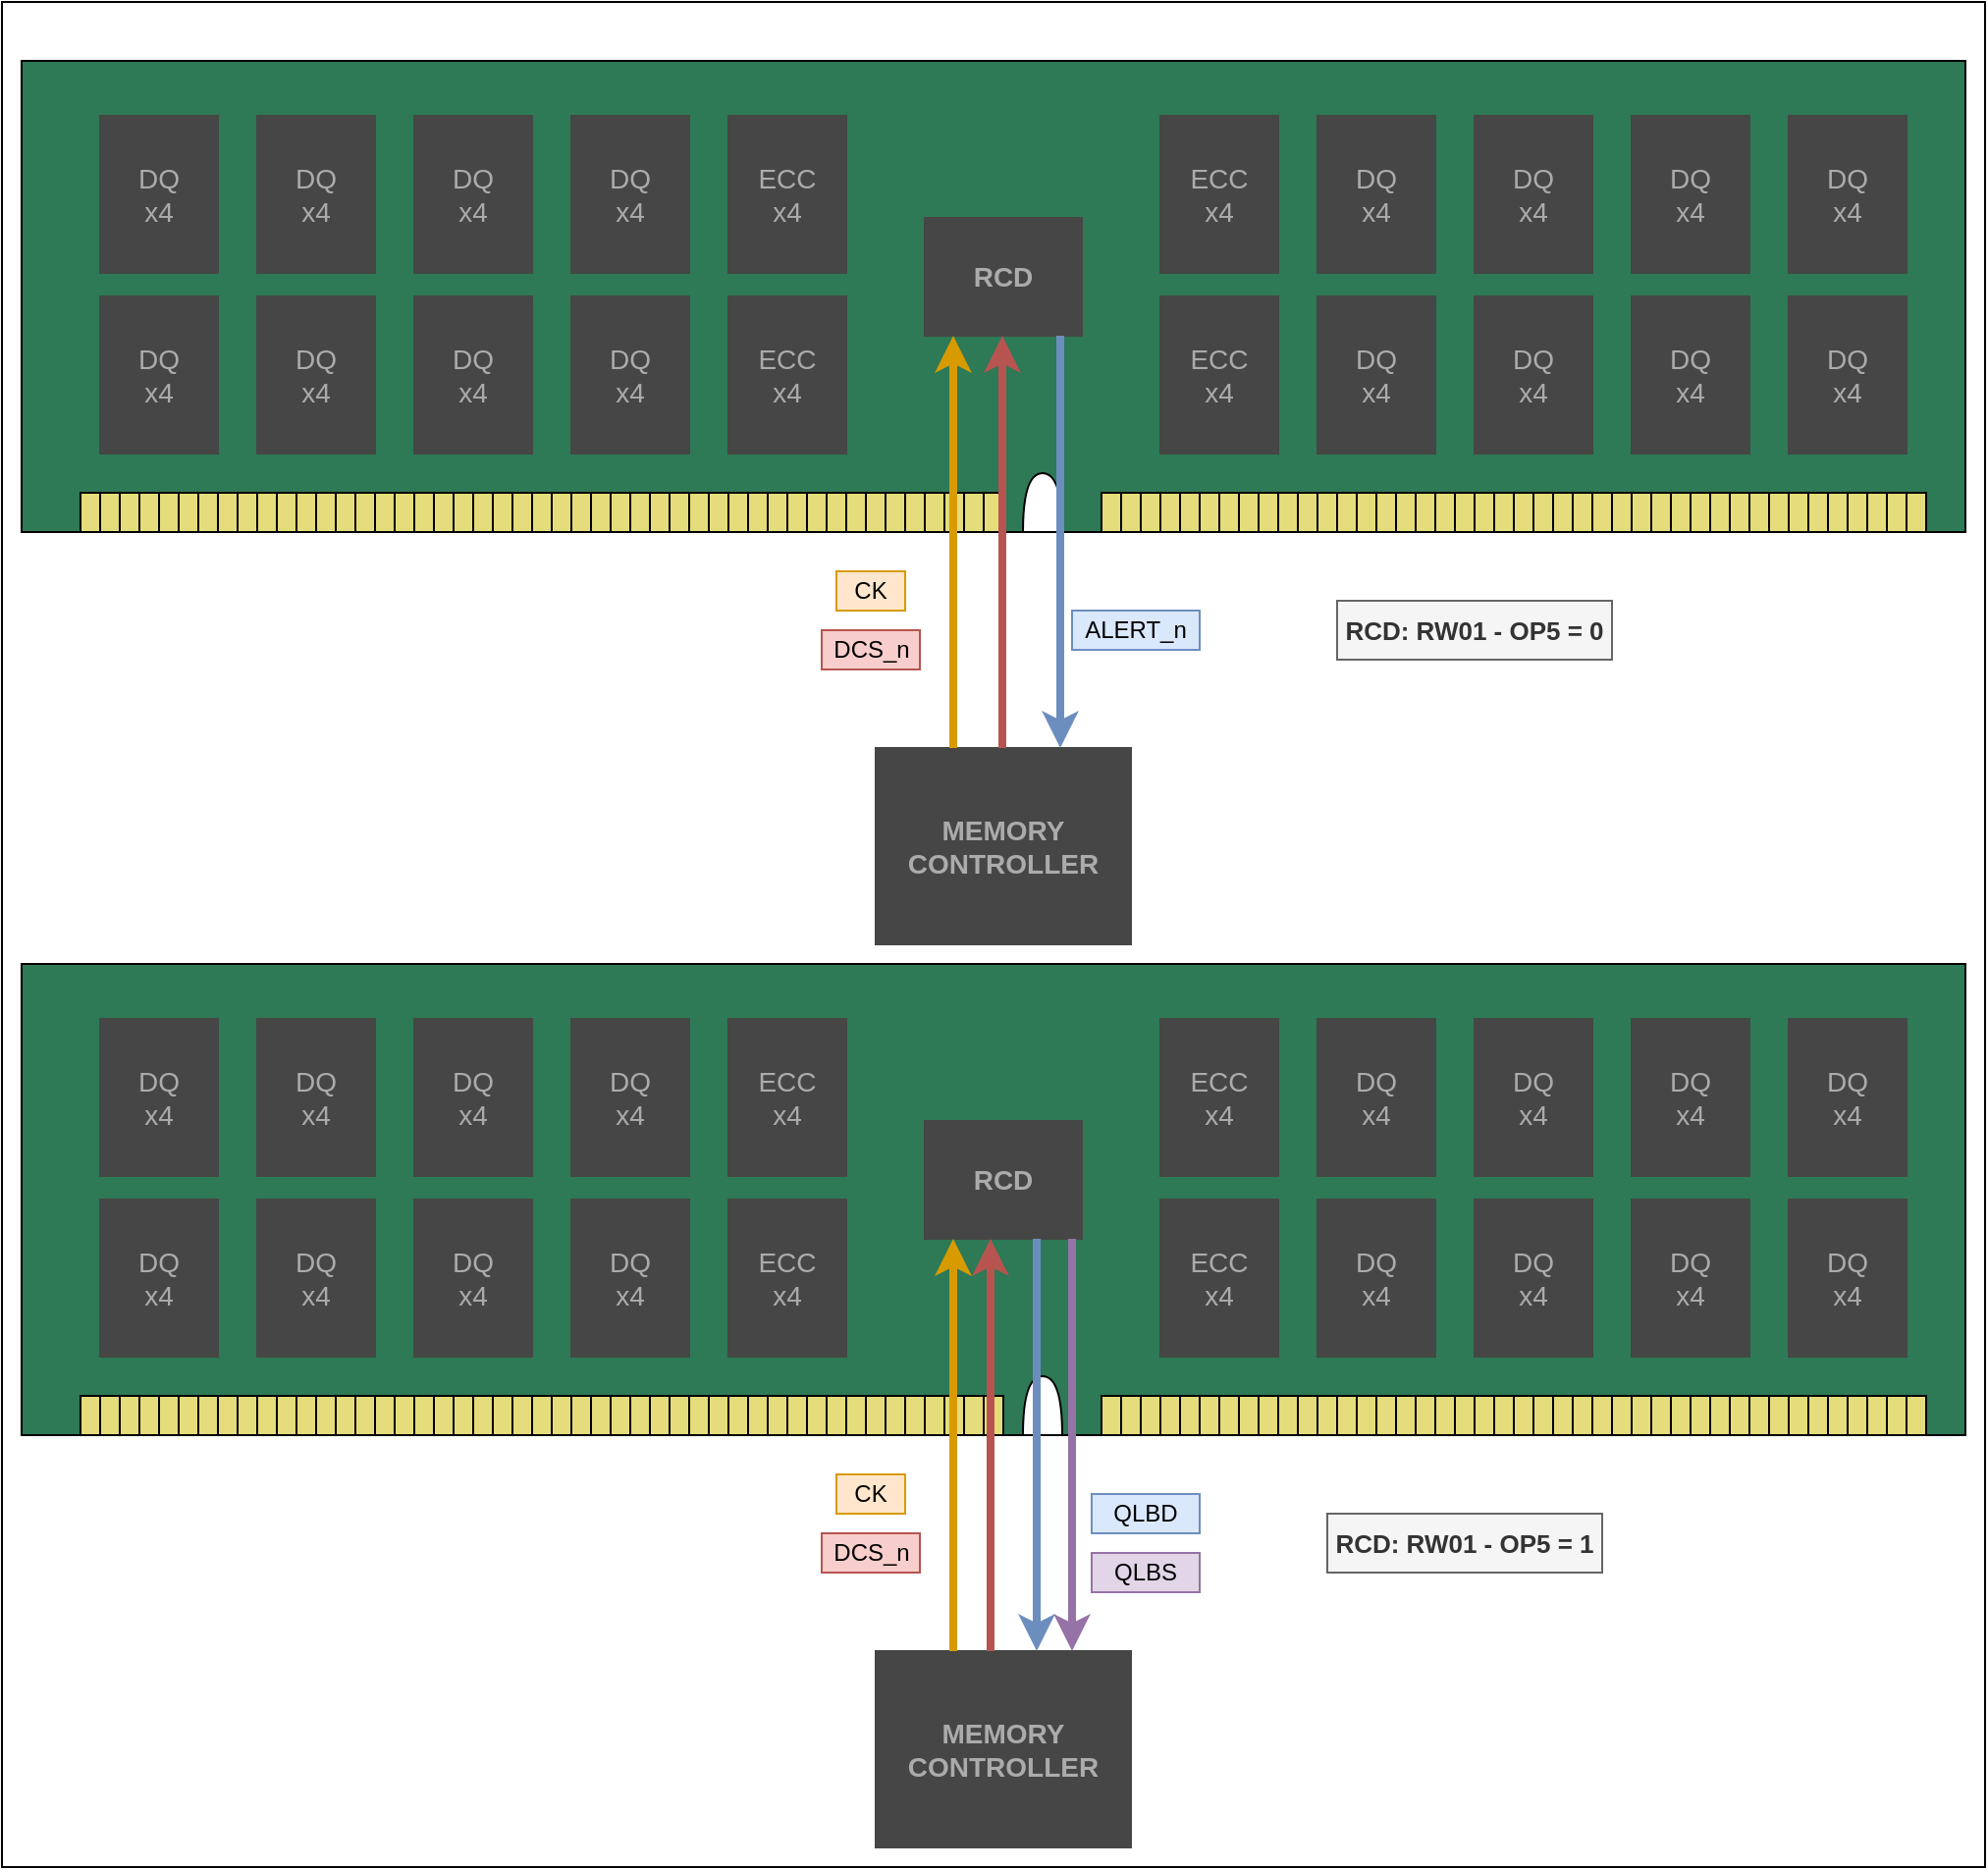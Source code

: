 <mxfile version="24.7.10">
  <diagram name="Page-1" id="bMJjPHVlP2ev3w0HFPS1">
    <mxGraphModel dx="1586" dy="1079" grid="1" gridSize="10" guides="1" tooltips="1" connect="1" arrows="1" fold="1" page="1" pageScale="1" pageWidth="850" pageHeight="1100" math="0" shadow="0">
      <root>
        <mxCell id="0" />
        <mxCell id="1" parent="0" />
        <mxCell id="syzuLp7VhouP9JSP-tTG-1" value="" style="rounded=0;whiteSpace=wrap;html=1;" parent="1" vertex="1">
          <mxGeometry x="10" y="120" width="1010" height="950" as="geometry" />
        </mxCell>
        <mxCell id="syzuLp7VhouP9JSP-tTG-2" value="" style="rounded=0;whiteSpace=wrap;html=1;fillColor=#2e7956;" parent="1" vertex="1">
          <mxGeometry x="20" y="150" width="990" height="240" as="geometry" />
        </mxCell>
        <mxCell id="syzuLp7VhouP9JSP-tTG-3" value="" style="rounded=0;whiteSpace=wrap;html=1;fillColor=#e5dc7b;" parent="1" vertex="1">
          <mxGeometry x="50" y="370" width="10" height="20" as="geometry" />
        </mxCell>
        <mxCell id="syzuLp7VhouP9JSP-tTG-4" value="" style="rounded=0;whiteSpace=wrap;html=1;fillColor=#e5dc7b;" parent="1" vertex="1">
          <mxGeometry x="60" y="370" width="10" height="20" as="geometry" />
        </mxCell>
        <mxCell id="syzuLp7VhouP9JSP-tTG-5" value="" style="rounded=0;whiteSpace=wrap;html=1;fillColor=#e5dc7b;" parent="1" vertex="1">
          <mxGeometry x="70" y="370" width="10" height="20" as="geometry" />
        </mxCell>
        <mxCell id="syzuLp7VhouP9JSP-tTG-6" value="" style="rounded=0;whiteSpace=wrap;html=1;fillColor=#e5dc7b;" parent="1" vertex="1">
          <mxGeometry x="80" y="370" width="10" height="20" as="geometry" />
        </mxCell>
        <mxCell id="syzuLp7VhouP9JSP-tTG-7" value="" style="rounded=0;whiteSpace=wrap;html=1;fillColor=#e5dc7b;" parent="1" vertex="1">
          <mxGeometry x="90" y="370" width="10" height="20" as="geometry" />
        </mxCell>
        <mxCell id="syzuLp7VhouP9JSP-tTG-8" value="" style="rounded=0;whiteSpace=wrap;html=1;fillColor=#e5dc7b;" parent="1" vertex="1">
          <mxGeometry x="100" y="370" width="10" height="20" as="geometry" />
        </mxCell>
        <mxCell id="syzuLp7VhouP9JSP-tTG-9" value="" style="rounded=0;whiteSpace=wrap;html=1;fillColor=#e5dc7b;" parent="1" vertex="1">
          <mxGeometry x="110" y="370" width="10" height="20" as="geometry" />
        </mxCell>
        <mxCell id="syzuLp7VhouP9JSP-tTG-10" value="" style="rounded=0;whiteSpace=wrap;html=1;fillColor=#e5dc7b;" parent="1" vertex="1">
          <mxGeometry x="120" y="370" width="10" height="20" as="geometry" />
        </mxCell>
        <mxCell id="syzuLp7VhouP9JSP-tTG-11" value="" style="rounded=0;whiteSpace=wrap;html=1;fillColor=#e5dc7b;" parent="1" vertex="1">
          <mxGeometry x="130" y="370" width="10" height="20" as="geometry" />
        </mxCell>
        <mxCell id="syzuLp7VhouP9JSP-tTG-12" value="" style="rounded=0;whiteSpace=wrap;html=1;fillColor=#e5dc7b;" parent="1" vertex="1">
          <mxGeometry x="140" y="370" width="10" height="20" as="geometry" />
        </mxCell>
        <mxCell id="syzuLp7VhouP9JSP-tTG-13" value="" style="rounded=0;whiteSpace=wrap;html=1;fillColor=#e5dc7b;" parent="1" vertex="1">
          <mxGeometry x="150" y="370" width="10" height="20" as="geometry" />
        </mxCell>
        <mxCell id="syzuLp7VhouP9JSP-tTG-14" value="" style="rounded=0;whiteSpace=wrap;html=1;fillColor=#e5dc7b;" parent="1" vertex="1">
          <mxGeometry x="160" y="370" width="10" height="20" as="geometry" />
        </mxCell>
        <mxCell id="syzuLp7VhouP9JSP-tTG-15" value="" style="rounded=0;whiteSpace=wrap;html=1;fillColor=#e5dc7b;" parent="1" vertex="1">
          <mxGeometry x="170" y="370" width="10" height="20" as="geometry" />
        </mxCell>
        <mxCell id="syzuLp7VhouP9JSP-tTG-16" value="" style="rounded=0;whiteSpace=wrap;html=1;fillColor=#e5dc7b;" parent="1" vertex="1">
          <mxGeometry x="180" y="370" width="10" height="20" as="geometry" />
        </mxCell>
        <mxCell id="syzuLp7VhouP9JSP-tTG-17" value="" style="rounded=0;whiteSpace=wrap;html=1;fillColor=#e5dc7b;" parent="1" vertex="1">
          <mxGeometry x="190" y="370" width="10" height="20" as="geometry" />
        </mxCell>
        <mxCell id="syzuLp7VhouP9JSP-tTG-18" value="" style="rounded=0;whiteSpace=wrap;html=1;fillColor=#e5dc7b;" parent="1" vertex="1">
          <mxGeometry x="200" y="370" width="10" height="20" as="geometry" />
        </mxCell>
        <mxCell id="syzuLp7VhouP9JSP-tTG-19" value="" style="rounded=0;whiteSpace=wrap;html=1;fillColor=#e5dc7b;" parent="1" vertex="1">
          <mxGeometry x="210" y="370" width="10" height="20" as="geometry" />
        </mxCell>
        <mxCell id="syzuLp7VhouP9JSP-tTG-20" value="" style="rounded=0;whiteSpace=wrap;html=1;fillColor=#e5dc7b;" parent="1" vertex="1">
          <mxGeometry x="220" y="370" width="10" height="20" as="geometry" />
        </mxCell>
        <mxCell id="syzuLp7VhouP9JSP-tTG-21" value="" style="rounded=0;whiteSpace=wrap;html=1;fillColor=#e5dc7b;" parent="1" vertex="1">
          <mxGeometry x="230" y="370" width="10" height="20" as="geometry" />
        </mxCell>
        <mxCell id="syzuLp7VhouP9JSP-tTG-22" value="" style="rounded=0;whiteSpace=wrap;html=1;fillColor=#e5dc7b;" parent="1" vertex="1">
          <mxGeometry x="240" y="370" width="10" height="20" as="geometry" />
        </mxCell>
        <mxCell id="syzuLp7VhouP9JSP-tTG-23" value="" style="rounded=0;whiteSpace=wrap;html=1;fillColor=#e5dc7b;" parent="1" vertex="1">
          <mxGeometry x="250" y="370" width="10" height="20" as="geometry" />
        </mxCell>
        <mxCell id="syzuLp7VhouP9JSP-tTG-24" value="" style="rounded=0;whiteSpace=wrap;html=1;fillColor=#e5dc7b;" parent="1" vertex="1">
          <mxGeometry x="260" y="370" width="10" height="20" as="geometry" />
        </mxCell>
        <mxCell id="syzuLp7VhouP9JSP-tTG-25" value="" style="rounded=0;whiteSpace=wrap;html=1;fillColor=#e5dc7b;" parent="1" vertex="1">
          <mxGeometry x="270" y="370" width="10" height="20" as="geometry" />
        </mxCell>
        <mxCell id="syzuLp7VhouP9JSP-tTG-26" value="" style="rounded=0;whiteSpace=wrap;html=1;fillColor=#e5dc7b;" parent="1" vertex="1">
          <mxGeometry x="280" y="370" width="10" height="20" as="geometry" />
        </mxCell>
        <mxCell id="syzuLp7VhouP9JSP-tTG-27" value="" style="rounded=0;whiteSpace=wrap;html=1;fillColor=#e5dc7b;" parent="1" vertex="1">
          <mxGeometry x="290" y="370" width="10" height="20" as="geometry" />
        </mxCell>
        <mxCell id="syzuLp7VhouP9JSP-tTG-28" value="" style="rounded=0;whiteSpace=wrap;html=1;fillColor=#e5dc7b;" parent="1" vertex="1">
          <mxGeometry x="300" y="370" width="10" height="20" as="geometry" />
        </mxCell>
        <mxCell id="syzuLp7VhouP9JSP-tTG-29" value="" style="rounded=0;whiteSpace=wrap;html=1;fillColor=#e5dc7b;" parent="1" vertex="1">
          <mxGeometry x="310" y="370" width="10" height="20" as="geometry" />
        </mxCell>
        <mxCell id="syzuLp7VhouP9JSP-tTG-30" value="" style="rounded=0;whiteSpace=wrap;html=1;fillColor=#e5dc7b;" parent="1" vertex="1">
          <mxGeometry x="320" y="370" width="10" height="20" as="geometry" />
        </mxCell>
        <mxCell id="syzuLp7VhouP9JSP-tTG-31" value="" style="rounded=0;whiteSpace=wrap;html=1;fillColor=#e5dc7b;" parent="1" vertex="1">
          <mxGeometry x="330" y="370" width="10" height="20" as="geometry" />
        </mxCell>
        <mxCell id="syzuLp7VhouP9JSP-tTG-32" value="" style="rounded=0;whiteSpace=wrap;html=1;fillColor=#e5dc7b;" parent="1" vertex="1">
          <mxGeometry x="340" y="370" width="10" height="20" as="geometry" />
        </mxCell>
        <mxCell id="syzuLp7VhouP9JSP-tTG-33" value="" style="rounded=0;whiteSpace=wrap;html=1;fillColor=#e5dc7b;" parent="1" vertex="1">
          <mxGeometry x="350" y="370" width="10" height="20" as="geometry" />
        </mxCell>
        <mxCell id="syzuLp7VhouP9JSP-tTG-34" value="" style="rounded=0;whiteSpace=wrap;html=1;fillColor=#e5dc7b;" parent="1" vertex="1">
          <mxGeometry x="360" y="370" width="10" height="20" as="geometry" />
        </mxCell>
        <mxCell id="syzuLp7VhouP9JSP-tTG-35" value="" style="rounded=0;whiteSpace=wrap;html=1;fillColor=#e5dc7b;" parent="1" vertex="1">
          <mxGeometry x="370" y="370" width="10" height="20" as="geometry" />
        </mxCell>
        <mxCell id="syzuLp7VhouP9JSP-tTG-36" value="" style="rounded=0;whiteSpace=wrap;html=1;fillColor=#e5dc7b;" parent="1" vertex="1">
          <mxGeometry x="380" y="370" width="10" height="20" as="geometry" />
        </mxCell>
        <mxCell id="syzuLp7VhouP9JSP-tTG-37" value="" style="rounded=0;whiteSpace=wrap;html=1;fillColor=#e5dc7b;" parent="1" vertex="1">
          <mxGeometry x="390" y="370" width="10" height="20" as="geometry" />
        </mxCell>
        <mxCell id="syzuLp7VhouP9JSP-tTG-38" value="" style="rounded=0;whiteSpace=wrap;html=1;fillColor=#e5dc7b;" parent="1" vertex="1">
          <mxGeometry x="400" y="370" width="10" height="20" as="geometry" />
        </mxCell>
        <mxCell id="syzuLp7VhouP9JSP-tTG-39" value="" style="rounded=0;whiteSpace=wrap;html=1;fillColor=#e5dc7b;" parent="1" vertex="1">
          <mxGeometry x="410" y="370" width="10" height="20" as="geometry" />
        </mxCell>
        <mxCell id="syzuLp7VhouP9JSP-tTG-40" value="" style="rounded=0;whiteSpace=wrap;html=1;fillColor=#e5dc7b;" parent="1" vertex="1">
          <mxGeometry x="420" y="370" width="10" height="20" as="geometry" />
        </mxCell>
        <mxCell id="syzuLp7VhouP9JSP-tTG-41" value="" style="rounded=0;whiteSpace=wrap;html=1;fillColor=#e5dc7b;" parent="1" vertex="1">
          <mxGeometry x="600" y="370" width="10" height="20" as="geometry" />
        </mxCell>
        <mxCell id="syzuLp7VhouP9JSP-tTG-42" value="" style="rounded=0;whiteSpace=wrap;html=1;fillColor=#e5dc7b;" parent="1" vertex="1">
          <mxGeometry x="610" y="370" width="10" height="20" as="geometry" />
        </mxCell>
        <mxCell id="syzuLp7VhouP9JSP-tTG-43" value="" style="rounded=0;whiteSpace=wrap;html=1;fillColor=#e5dc7b;" parent="1" vertex="1">
          <mxGeometry x="620" y="370" width="10" height="20" as="geometry" />
        </mxCell>
        <mxCell id="syzuLp7VhouP9JSP-tTG-44" value="" style="rounded=0;whiteSpace=wrap;html=1;fillColor=#e5dc7b;" parent="1" vertex="1">
          <mxGeometry x="630" y="370" width="10" height="20" as="geometry" />
        </mxCell>
        <mxCell id="syzuLp7VhouP9JSP-tTG-45" value="" style="rounded=0;whiteSpace=wrap;html=1;fillColor=#e5dc7b;" parent="1" vertex="1">
          <mxGeometry x="640" y="370" width="10" height="20" as="geometry" />
        </mxCell>
        <mxCell id="syzuLp7VhouP9JSP-tTG-46" value="" style="rounded=0;whiteSpace=wrap;html=1;fillColor=#e5dc7b;" parent="1" vertex="1">
          <mxGeometry x="650" y="370" width="10" height="20" as="geometry" />
        </mxCell>
        <mxCell id="syzuLp7VhouP9JSP-tTG-47" value="" style="rounded=0;whiteSpace=wrap;html=1;fillColor=#e5dc7b;" parent="1" vertex="1">
          <mxGeometry x="660" y="370" width="10" height="20" as="geometry" />
        </mxCell>
        <mxCell id="syzuLp7VhouP9JSP-tTG-48" value="" style="rounded=0;whiteSpace=wrap;html=1;fillColor=#e5dc7b;" parent="1" vertex="1">
          <mxGeometry x="670" y="370" width="10" height="20" as="geometry" />
        </mxCell>
        <mxCell id="syzuLp7VhouP9JSP-tTG-49" value="" style="rounded=0;whiteSpace=wrap;html=1;fillColor=#e5dc7b;" parent="1" vertex="1">
          <mxGeometry x="680" y="370" width="10" height="20" as="geometry" />
        </mxCell>
        <mxCell id="syzuLp7VhouP9JSP-tTG-50" value="" style="rounded=0;whiteSpace=wrap;html=1;fillColor=#e5dc7b;" parent="1" vertex="1">
          <mxGeometry x="690" y="370" width="10" height="20" as="geometry" />
        </mxCell>
        <mxCell id="syzuLp7VhouP9JSP-tTG-51" value="" style="rounded=0;whiteSpace=wrap;html=1;fillColor=#e5dc7b;" parent="1" vertex="1">
          <mxGeometry x="700" y="370" width="10" height="20" as="geometry" />
        </mxCell>
        <mxCell id="syzuLp7VhouP9JSP-tTG-52" value="" style="rounded=0;whiteSpace=wrap;html=1;fillColor=#e5dc7b;" parent="1" vertex="1">
          <mxGeometry x="710" y="370" width="10" height="20" as="geometry" />
        </mxCell>
        <mxCell id="syzuLp7VhouP9JSP-tTG-53" value="" style="rounded=0;whiteSpace=wrap;html=1;fillColor=#e5dc7b;" parent="1" vertex="1">
          <mxGeometry x="720" y="370" width="10" height="20" as="geometry" />
        </mxCell>
        <mxCell id="syzuLp7VhouP9JSP-tTG-54" value="" style="rounded=0;whiteSpace=wrap;html=1;fillColor=#e5dc7b;" parent="1" vertex="1">
          <mxGeometry x="730" y="370" width="10" height="20" as="geometry" />
        </mxCell>
        <mxCell id="syzuLp7VhouP9JSP-tTG-55" value="" style="rounded=0;whiteSpace=wrap;html=1;fillColor=#e5dc7b;" parent="1" vertex="1">
          <mxGeometry x="740" y="370" width="10" height="20" as="geometry" />
        </mxCell>
        <mxCell id="syzuLp7VhouP9JSP-tTG-56" value="" style="rounded=0;whiteSpace=wrap;html=1;fillColor=#e5dc7b;" parent="1" vertex="1">
          <mxGeometry x="750" y="370" width="10" height="20" as="geometry" />
        </mxCell>
        <mxCell id="syzuLp7VhouP9JSP-tTG-57" value="" style="rounded=0;whiteSpace=wrap;html=1;fillColor=#e5dc7b;" parent="1" vertex="1">
          <mxGeometry x="760" y="370" width="10" height="20" as="geometry" />
        </mxCell>
        <mxCell id="syzuLp7VhouP9JSP-tTG-58" value="" style="rounded=0;whiteSpace=wrap;html=1;fillColor=#e5dc7b;" parent="1" vertex="1">
          <mxGeometry x="770" y="370" width="10" height="20" as="geometry" />
        </mxCell>
        <mxCell id="syzuLp7VhouP9JSP-tTG-59" value="" style="rounded=0;whiteSpace=wrap;html=1;fillColor=#e5dc7b;" parent="1" vertex="1">
          <mxGeometry x="780" y="370" width="10" height="20" as="geometry" />
        </mxCell>
        <mxCell id="syzuLp7VhouP9JSP-tTG-60" value="" style="rounded=0;whiteSpace=wrap;html=1;fillColor=#e5dc7b;" parent="1" vertex="1">
          <mxGeometry x="790" y="370" width="10" height="20" as="geometry" />
        </mxCell>
        <mxCell id="syzuLp7VhouP9JSP-tTG-61" value="" style="rounded=0;whiteSpace=wrap;html=1;fillColor=#e5dc7b;" parent="1" vertex="1">
          <mxGeometry x="800" y="370" width="10" height="20" as="geometry" />
        </mxCell>
        <mxCell id="syzuLp7VhouP9JSP-tTG-62" value="" style="rounded=0;whiteSpace=wrap;html=1;fillColor=#e5dc7b;" parent="1" vertex="1">
          <mxGeometry x="810" y="370" width="10" height="20" as="geometry" />
        </mxCell>
        <mxCell id="syzuLp7VhouP9JSP-tTG-63" value="" style="rounded=0;whiteSpace=wrap;html=1;fillColor=#e5dc7b;" parent="1" vertex="1">
          <mxGeometry x="820" y="370" width="10" height="20" as="geometry" />
        </mxCell>
        <mxCell id="syzuLp7VhouP9JSP-tTG-64" value="" style="rounded=0;whiteSpace=wrap;html=1;fillColor=#e5dc7b;" parent="1" vertex="1">
          <mxGeometry x="830" y="370" width="10" height="20" as="geometry" />
        </mxCell>
        <mxCell id="syzuLp7VhouP9JSP-tTG-65" value="" style="rounded=0;whiteSpace=wrap;html=1;fillColor=#e5dc7b;" parent="1" vertex="1">
          <mxGeometry x="840" y="370" width="10" height="20" as="geometry" />
        </mxCell>
        <mxCell id="syzuLp7VhouP9JSP-tTG-66" value="" style="rounded=0;whiteSpace=wrap;html=1;fillColor=#e5dc7b;" parent="1" vertex="1">
          <mxGeometry x="850" y="370" width="10" height="20" as="geometry" />
        </mxCell>
        <mxCell id="syzuLp7VhouP9JSP-tTG-67" value="" style="rounded=0;whiteSpace=wrap;html=1;fillColor=#e5dc7b;" parent="1" vertex="1">
          <mxGeometry x="860" y="370" width="10" height="20" as="geometry" />
        </mxCell>
        <mxCell id="syzuLp7VhouP9JSP-tTG-68" value="" style="rounded=0;whiteSpace=wrap;html=1;fillColor=#e5dc7b;" parent="1" vertex="1">
          <mxGeometry x="870" y="370" width="10" height="20" as="geometry" />
        </mxCell>
        <mxCell id="syzuLp7VhouP9JSP-tTG-69" value="" style="rounded=0;whiteSpace=wrap;html=1;fillColor=#e5dc7b;" parent="1" vertex="1">
          <mxGeometry x="880" y="370" width="10" height="20" as="geometry" />
        </mxCell>
        <mxCell id="syzuLp7VhouP9JSP-tTG-70" value="" style="rounded=0;whiteSpace=wrap;html=1;fillColor=#e5dc7b;" parent="1" vertex="1">
          <mxGeometry x="890" y="370" width="10" height="20" as="geometry" />
        </mxCell>
        <mxCell id="syzuLp7VhouP9JSP-tTG-71" value="" style="rounded=0;whiteSpace=wrap;html=1;fillColor=#e5dc7b;" parent="1" vertex="1">
          <mxGeometry x="900" y="370" width="10" height="20" as="geometry" />
        </mxCell>
        <mxCell id="syzuLp7VhouP9JSP-tTG-72" value="" style="rounded=0;whiteSpace=wrap;html=1;fillColor=#e5dc7b;" parent="1" vertex="1">
          <mxGeometry x="910" y="370" width="10" height="20" as="geometry" />
        </mxCell>
        <mxCell id="syzuLp7VhouP9JSP-tTG-73" value="" style="rounded=0;whiteSpace=wrap;html=1;fillColor=#e5dc7b;" parent="1" vertex="1">
          <mxGeometry x="920" y="370" width="10" height="20" as="geometry" />
        </mxCell>
        <mxCell id="syzuLp7VhouP9JSP-tTG-74" value="" style="rounded=0;whiteSpace=wrap;html=1;fillColor=#e5dc7b;" parent="1" vertex="1">
          <mxGeometry x="930" y="370" width="10" height="20" as="geometry" />
        </mxCell>
        <mxCell id="syzuLp7VhouP9JSP-tTG-75" value="" style="rounded=0;whiteSpace=wrap;html=1;fillColor=#e5dc7b;" parent="1" vertex="1">
          <mxGeometry x="940" y="370" width="10" height="20" as="geometry" />
        </mxCell>
        <mxCell id="syzuLp7VhouP9JSP-tTG-76" value="" style="rounded=0;whiteSpace=wrap;html=1;fillColor=#e5dc7b;" parent="1" vertex="1">
          <mxGeometry x="950" y="370" width="10" height="20" as="geometry" />
        </mxCell>
        <mxCell id="syzuLp7VhouP9JSP-tTG-77" value="" style="rounded=0;whiteSpace=wrap;html=1;fillColor=#e5dc7b;" parent="1" vertex="1">
          <mxGeometry x="960" y="370" width="10" height="20" as="geometry" />
        </mxCell>
        <mxCell id="syzuLp7VhouP9JSP-tTG-78" value="" style="rounded=0;whiteSpace=wrap;html=1;fillColor=#e5dc7b;" parent="1" vertex="1">
          <mxGeometry x="970" y="370" width="10" height="20" as="geometry" />
        </mxCell>
        <mxCell id="syzuLp7VhouP9JSP-tTG-79" value="" style="rounded=0;whiteSpace=wrap;html=1;fillColor=#e5dc7b;" parent="1" vertex="1">
          <mxGeometry x="980" y="370" width="10" height="20" as="geometry" />
        </mxCell>
        <mxCell id="syzuLp7VhouP9JSP-tTG-80" value="" style="shape=or;whiteSpace=wrap;html=1;direction=north;" parent="1" vertex="1">
          <mxGeometry x="530" y="360" width="20" height="30" as="geometry" />
        </mxCell>
        <mxCell id="syzuLp7VhouP9JSP-tTG-81" value="" style="rounded=0;whiteSpace=wrap;html=1;fillColor=#e5dc7b;" parent="1" vertex="1">
          <mxGeometry x="570" y="370" width="10" height="20" as="geometry" />
        </mxCell>
        <mxCell id="syzuLp7VhouP9JSP-tTG-82" value="" style="rounded=0;whiteSpace=wrap;html=1;fillColor=#e5dc7b;" parent="1" vertex="1">
          <mxGeometry x="580" y="370" width="10" height="20" as="geometry" />
        </mxCell>
        <mxCell id="syzuLp7VhouP9JSP-tTG-83" value="" style="rounded=0;whiteSpace=wrap;html=1;fillColor=#e5dc7b;" parent="1" vertex="1">
          <mxGeometry x="590" y="370" width="10" height="20" as="geometry" />
        </mxCell>
        <mxCell id="syzuLp7VhouP9JSP-tTG-84" value="" style="rounded=0;whiteSpace=wrap;html=1;fillColor=#e5dc7b;" parent="1" vertex="1">
          <mxGeometry x="430" y="370" width="10" height="20" as="geometry" />
        </mxCell>
        <mxCell id="syzuLp7VhouP9JSP-tTG-85" value="" style="rounded=0;whiteSpace=wrap;html=1;fillColor=#e5dc7b;" parent="1" vertex="1">
          <mxGeometry x="440" y="370" width="10" height="20" as="geometry" />
        </mxCell>
        <mxCell id="syzuLp7VhouP9JSP-tTG-86" value="&lt;font style=&quot;font-size: 14px;&quot; color=&quot;#ababab&quot;&gt;&lt;b&gt;RCD&lt;/b&gt;&lt;/font&gt;" style="rounded=0;whiteSpace=wrap;html=1;strokeColor=#454744;fillColor=#464646;direction=south;" parent="1" vertex="1">
          <mxGeometry x="480" y="230" width="80" height="60" as="geometry" />
        </mxCell>
        <mxCell id="syzuLp7VhouP9JSP-tTG-87" value="" style="rounded=0;whiteSpace=wrap;html=1;fillColor=#e5dc7b;" parent="1" vertex="1">
          <mxGeometry x="450" y="370" width="10" height="20" as="geometry" />
        </mxCell>
        <mxCell id="syzuLp7VhouP9JSP-tTG-88" value="" style="rounded=0;whiteSpace=wrap;html=1;fillColor=#e5dc7b;" parent="1" vertex="1">
          <mxGeometry x="460" y="370" width="10" height="20" as="geometry" />
        </mxCell>
        <mxCell id="syzuLp7VhouP9JSP-tTG-89" value="" style="rounded=0;whiteSpace=wrap;html=1;fillColor=#e5dc7b;" parent="1" vertex="1">
          <mxGeometry x="470" y="370" width="10" height="20" as="geometry" />
        </mxCell>
        <mxCell id="syzuLp7VhouP9JSP-tTG-90" value="" style="rounded=0;whiteSpace=wrap;html=1;fillColor=#e5dc7b;" parent="1" vertex="1">
          <mxGeometry x="480" y="370" width="10" height="20" as="geometry" />
        </mxCell>
        <mxCell id="syzuLp7VhouP9JSP-tTG-91" value="" style="rounded=0;whiteSpace=wrap;html=1;fillColor=#e5dc7b;" parent="1" vertex="1">
          <mxGeometry x="490" y="370" width="10" height="20" as="geometry" />
        </mxCell>
        <mxCell id="syzuLp7VhouP9JSP-tTG-92" value="" style="rounded=0;whiteSpace=wrap;html=1;fillColor=#e5dc7b;" parent="1" vertex="1">
          <mxGeometry x="500" y="370" width="10" height="20" as="geometry" />
        </mxCell>
        <mxCell id="syzuLp7VhouP9JSP-tTG-93" value="" style="rounded=0;whiteSpace=wrap;html=1;fillColor=#e5dc7b;" parent="1" vertex="1">
          <mxGeometry x="510" y="370" width="10" height="20" as="geometry" />
        </mxCell>
        <mxCell id="syzuLp7VhouP9JSP-tTG-94" value="&lt;font style=&quot;font-size: 14px;&quot; color=&quot;#ababab&quot;&gt;&lt;b&gt;MEMORY CONTROLLER&lt;/b&gt;&lt;/font&gt;" style="rounded=0;whiteSpace=wrap;html=1;strokeColor=#454744;fillColor=#464646;direction=south;" parent="1" vertex="1">
          <mxGeometry x="455" y="500" width="130" height="100" as="geometry" />
        </mxCell>
        <mxCell id="syzuLp7VhouP9JSP-tTG-95" value="" style="endArrow=classic;html=1;rounded=0;exitX=0;exitY=0.5;exitDx=0;exitDy=0;strokeWidth=4;fillColor=#ffe6cc;strokeColor=#d79b00;" parent="1" edge="1">
          <mxGeometry width="50" height="50" relative="1" as="geometry">
            <mxPoint x="494.5" y="500" as="sourcePoint" />
            <mxPoint x="494.5" y="290" as="targetPoint" />
          </mxGeometry>
        </mxCell>
        <mxCell id="syzuLp7VhouP9JSP-tTG-96" value="" style="endArrow=classic;html=1;rounded=0;exitX=0;exitY=0.5;exitDx=0;exitDy=0;strokeWidth=4;fillColor=#f8cecc;strokeColor=#b85450;" parent="1" edge="1">
          <mxGeometry width="50" height="50" relative="1" as="geometry">
            <mxPoint x="519.5" y="500" as="sourcePoint" />
            <mxPoint x="519.5" y="290" as="targetPoint" />
          </mxGeometry>
        </mxCell>
        <mxCell id="syzuLp7VhouP9JSP-tTG-97" value="" style="endArrow=none;html=1;rounded=0;exitX=0;exitY=0.5;exitDx=0;exitDy=0;strokeWidth=4;fillColor=#dae8fc;strokeColor=#6c8ebf;startArrow=classic;startFill=1;endFill=0;" parent="1" edge="1">
          <mxGeometry width="50" height="50" relative="1" as="geometry">
            <mxPoint x="549" y="500" as="sourcePoint" />
            <mxPoint x="549" y="290" as="targetPoint" />
          </mxGeometry>
        </mxCell>
        <mxCell id="syzuLp7VhouP9JSP-tTG-110" value="&lt;font style=&quot;font-size: 14px;&quot; color=&quot;#ababab&quot;&gt;DQ&lt;/font&gt;&lt;div style=&quot;font-size: 14px;&quot;&gt;&lt;font color=&quot;#ababab&quot;&gt;x4&lt;/font&gt;&lt;/div&gt;" style="rounded=0;whiteSpace=wrap;html=1;strokeColor=#454744;fillColor=#464646;" parent="1" vertex="1">
          <mxGeometry x="60" y="270" width="60" height="80" as="geometry" />
        </mxCell>
        <mxCell id="syzuLp7VhouP9JSP-tTG-111" value="&lt;font style=&quot;font-size: 14px;&quot; color=&quot;#ababab&quot;&gt;DQ&lt;/font&gt;&lt;div style=&quot;font-size: 14px;&quot;&gt;&lt;font color=&quot;#ababab&quot;&gt;x4&lt;/font&gt;&lt;/div&gt;" style="rounded=0;whiteSpace=wrap;html=1;strokeColor=#454744;fillColor=#464646;" parent="1" vertex="1">
          <mxGeometry x="140" y="270" width="60" height="80" as="geometry" />
        </mxCell>
        <mxCell id="syzuLp7VhouP9JSP-tTG-112" value="&lt;font style=&quot;font-size: 14px;&quot; color=&quot;#ababab&quot;&gt;DQ&lt;/font&gt;&lt;div style=&quot;font-size: 14px;&quot;&gt;&lt;font color=&quot;#ababab&quot;&gt;x4&lt;/font&gt;&lt;/div&gt;" style="rounded=0;whiteSpace=wrap;html=1;strokeColor=#454744;fillColor=#464646;" parent="1" vertex="1">
          <mxGeometry x="220" y="270" width="60" height="80" as="geometry" />
        </mxCell>
        <mxCell id="syzuLp7VhouP9JSP-tTG-113" value="&lt;font style=&quot;font-size: 14px;&quot; color=&quot;#ababab&quot;&gt;DQ&lt;/font&gt;&lt;div style=&quot;font-size: 14px;&quot;&gt;&lt;font color=&quot;#ababab&quot;&gt;x4&lt;/font&gt;&lt;/div&gt;" style="rounded=0;whiteSpace=wrap;html=1;strokeColor=#454744;fillColor=#464646;" parent="1" vertex="1">
          <mxGeometry x="300" y="270" width="60" height="80" as="geometry" />
        </mxCell>
        <mxCell id="syzuLp7VhouP9JSP-tTG-114" value="&lt;font style=&quot;font-size: 14px;&quot; color=&quot;#ababab&quot;&gt;ECC&lt;/font&gt;&lt;div style=&quot;font-size: 14px;&quot;&gt;&lt;font color=&quot;#ababab&quot;&gt;x4&lt;/font&gt;&lt;/div&gt;" style="rounded=0;whiteSpace=wrap;html=1;strokeColor=#454744;fillColor=#464646;" parent="1" vertex="1">
          <mxGeometry x="380" y="270" width="60" height="80" as="geometry" />
        </mxCell>
        <mxCell id="syzuLp7VhouP9JSP-tTG-115" value="&lt;font style=&quot;font-size: 14px;&quot; color=&quot;#ababab&quot;&gt;ECC&lt;/font&gt;&lt;div style=&quot;font-size: 14px;&quot;&gt;&lt;font color=&quot;#ababab&quot;&gt;x4&lt;/font&gt;&lt;/div&gt;" style="rounded=0;whiteSpace=wrap;html=1;strokeColor=#454744;fillColor=#464646;" parent="1" vertex="1">
          <mxGeometry x="600" y="270" width="60" height="80" as="geometry" />
        </mxCell>
        <mxCell id="syzuLp7VhouP9JSP-tTG-116" value="&lt;font style=&quot;font-size: 14px;&quot; color=&quot;#ababab&quot;&gt;DQ&lt;/font&gt;&lt;div style=&quot;font-size: 14px;&quot;&gt;&lt;font color=&quot;#ababab&quot;&gt;x4&lt;/font&gt;&lt;/div&gt;" style="rounded=0;whiteSpace=wrap;html=1;strokeColor=#454744;fillColor=#464646;" parent="1" vertex="1">
          <mxGeometry x="680" y="270" width="60" height="80" as="geometry" />
        </mxCell>
        <mxCell id="syzuLp7VhouP9JSP-tTG-117" value="&lt;font style=&quot;font-size: 14px;&quot; color=&quot;#ababab&quot;&gt;DQ&lt;/font&gt;&lt;div style=&quot;font-size: 14px;&quot;&gt;&lt;font color=&quot;#ababab&quot;&gt;x4&lt;/font&gt;&lt;/div&gt;" style="rounded=0;whiteSpace=wrap;html=1;strokeColor=#454744;fillColor=#464646;" parent="1" vertex="1">
          <mxGeometry x="760" y="270" width="60" height="80" as="geometry" />
        </mxCell>
        <mxCell id="syzuLp7VhouP9JSP-tTG-118" value="&lt;font style=&quot;font-size: 14px;&quot; color=&quot;#ababab&quot;&gt;DQ&lt;/font&gt;&lt;div style=&quot;font-size: 14px;&quot;&gt;&lt;font color=&quot;#ababab&quot;&gt;x4&lt;/font&gt;&lt;/div&gt;" style="rounded=0;whiteSpace=wrap;html=1;strokeColor=#454744;fillColor=#464646;" parent="1" vertex="1">
          <mxGeometry x="840" y="270" width="60" height="80" as="geometry" />
        </mxCell>
        <mxCell id="syzuLp7VhouP9JSP-tTG-119" value="&lt;font style=&quot;font-size: 14px;&quot; color=&quot;#ababab&quot;&gt;DQ&lt;/font&gt;&lt;div style=&quot;font-size: 14px;&quot;&gt;&lt;font color=&quot;#ababab&quot;&gt;x4&lt;/font&gt;&lt;/div&gt;" style="rounded=0;whiteSpace=wrap;html=1;strokeColor=#454744;fillColor=#464646;" parent="1" vertex="1">
          <mxGeometry x="920" y="270" width="60" height="80" as="geometry" />
        </mxCell>
        <mxCell id="syzuLp7VhouP9JSP-tTG-120" value="&lt;font color=&quot;#ababab&quot; style=&quot;font-size: 14px;&quot;&gt;DQ&lt;/font&gt;&lt;div style=&quot;font-size: 14px;&quot;&gt;&lt;font color=&quot;#ababab&quot; style=&quot;font-size: 14px;&quot;&gt;x4&lt;/font&gt;&lt;/div&gt;" style="rounded=0;whiteSpace=wrap;html=1;strokeColor=#454744;fillColor=#464646;" parent="1" vertex="1">
          <mxGeometry x="60" y="178" width="60" height="80" as="geometry" />
        </mxCell>
        <mxCell id="syzuLp7VhouP9JSP-tTG-121" value="&lt;font style=&quot;font-size: 14px;&quot; color=&quot;#ababab&quot;&gt;DQ&lt;/font&gt;&lt;div style=&quot;font-size: 14px;&quot;&gt;&lt;font color=&quot;#ababab&quot;&gt;x4&lt;/font&gt;&lt;/div&gt;" style="rounded=0;whiteSpace=wrap;html=1;strokeColor=#454744;fillColor=#464646;" parent="1" vertex="1">
          <mxGeometry x="140" y="178" width="60" height="80" as="geometry" />
        </mxCell>
        <mxCell id="syzuLp7VhouP9JSP-tTG-122" value="&lt;font style=&quot;font-size: 14px;&quot; color=&quot;#ababab&quot;&gt;DQ&lt;/font&gt;&lt;div style=&quot;font-size: 14px;&quot;&gt;&lt;font color=&quot;#ababab&quot;&gt;x4&lt;/font&gt;&lt;/div&gt;" style="rounded=0;whiteSpace=wrap;html=1;strokeColor=#454744;fillColor=#464646;" parent="1" vertex="1">
          <mxGeometry x="220" y="178" width="60" height="80" as="geometry" />
        </mxCell>
        <mxCell id="syzuLp7VhouP9JSP-tTG-123" value="&lt;font style=&quot;font-size: 14px;&quot; color=&quot;#ababab&quot;&gt;DQ&lt;/font&gt;&lt;div style=&quot;font-size: 14px;&quot;&gt;&lt;font color=&quot;#ababab&quot;&gt;x4&lt;/font&gt;&lt;/div&gt;" style="rounded=0;whiteSpace=wrap;html=1;strokeColor=#454744;fillColor=#464646;" parent="1" vertex="1">
          <mxGeometry x="300" y="178" width="60" height="80" as="geometry" />
        </mxCell>
        <mxCell id="syzuLp7VhouP9JSP-tTG-124" value="&lt;font style=&quot;font-size: 14px;&quot; color=&quot;#ababab&quot;&gt;ECC&lt;/font&gt;&lt;div style=&quot;font-size: 14px;&quot;&gt;&lt;font color=&quot;#ababab&quot;&gt;x4&lt;/font&gt;&lt;/div&gt;" style="rounded=0;whiteSpace=wrap;html=1;strokeColor=#454744;fillColor=#464646;" parent="1" vertex="1">
          <mxGeometry x="380" y="178" width="60" height="80" as="geometry" />
        </mxCell>
        <mxCell id="syzuLp7VhouP9JSP-tTG-125" value="&lt;font style=&quot;font-size: 14px;&quot; color=&quot;#ababab&quot;&gt;ECC&lt;/font&gt;&lt;div style=&quot;font-size: 14px;&quot;&gt;&lt;font color=&quot;#ababab&quot;&gt;x4&lt;/font&gt;&lt;/div&gt;" style="rounded=0;whiteSpace=wrap;html=1;strokeColor=#454744;fillColor=#464646;" parent="1" vertex="1">
          <mxGeometry x="600" y="178" width="60" height="80" as="geometry" />
        </mxCell>
        <mxCell id="syzuLp7VhouP9JSP-tTG-126" value="&lt;font style=&quot;font-size: 14px;&quot; color=&quot;#ababab&quot;&gt;DQ&lt;/font&gt;&lt;div style=&quot;font-size: 14px;&quot;&gt;&lt;font color=&quot;#ababab&quot;&gt;x4&lt;/font&gt;&lt;/div&gt;" style="rounded=0;whiteSpace=wrap;html=1;strokeColor=#454744;fillColor=#464646;" parent="1" vertex="1">
          <mxGeometry x="680" y="178" width="60" height="80" as="geometry" />
        </mxCell>
        <mxCell id="syzuLp7VhouP9JSP-tTG-127" value="&lt;font style=&quot;font-size: 14px;&quot; color=&quot;#ababab&quot;&gt;DQ&lt;/font&gt;&lt;div style=&quot;font-size: 14px;&quot;&gt;&lt;font color=&quot;#ababab&quot;&gt;x4&lt;/font&gt;&lt;/div&gt;" style="rounded=0;whiteSpace=wrap;html=1;strokeColor=#454744;fillColor=#464646;" parent="1" vertex="1">
          <mxGeometry x="760" y="178" width="60" height="80" as="geometry" />
        </mxCell>
        <mxCell id="syzuLp7VhouP9JSP-tTG-128" value="&lt;font style=&quot;font-size: 14px;&quot; color=&quot;#ababab&quot;&gt;DQ&lt;/font&gt;&lt;div style=&quot;font-size: 14px;&quot;&gt;&lt;font color=&quot;#ababab&quot;&gt;x4&lt;/font&gt;&lt;/div&gt;" style="rounded=0;whiteSpace=wrap;html=1;strokeColor=#454744;fillColor=#464646;" parent="1" vertex="1">
          <mxGeometry x="840" y="178" width="60" height="80" as="geometry" />
        </mxCell>
        <mxCell id="syzuLp7VhouP9JSP-tTG-129" value="&lt;font style=&quot;font-size: 14px;&quot; color=&quot;#ababab&quot;&gt;DQ&lt;/font&gt;&lt;div style=&quot;font-size: 14px;&quot;&gt;&lt;font color=&quot;#ababab&quot;&gt;x4&lt;/font&gt;&lt;/div&gt;" style="rounded=0;whiteSpace=wrap;html=1;strokeColor=#454744;fillColor=#464646;" parent="1" vertex="1">
          <mxGeometry x="920" y="178" width="60" height="80" as="geometry" />
        </mxCell>
        <mxCell id="syzuLp7VhouP9JSP-tTG-156" value="CK" style="text;html=1;align=center;verticalAlign=middle;whiteSpace=wrap;rounded=0;fillColor=#ffe6cc;strokeColor=#d79b00;" parent="1" vertex="1">
          <mxGeometry x="435" y="410" width="35" height="20" as="geometry" />
        </mxCell>
        <mxCell id="syzuLp7VhouP9JSP-tTG-157" value="DCS_n" style="text;html=1;align=center;verticalAlign=middle;whiteSpace=wrap;rounded=0;fillColor=#f8cecc;strokeColor=#b85450;" parent="1" vertex="1">
          <mxGeometry x="427.5" y="440" width="50" height="20" as="geometry" />
        </mxCell>
        <mxCell id="syzuLp7VhouP9JSP-tTG-158" value="ALERT_n" style="text;html=1;align=center;verticalAlign=middle;whiteSpace=wrap;rounded=0;fillColor=#dae8fc;strokeColor=#6c8ebf;" parent="1" vertex="1">
          <mxGeometry x="555" y="430" width="65" height="20" as="geometry" />
        </mxCell>
        <mxCell id="f64NVRoFZMKz9RNPJFwF-1" value="" style="rounded=0;whiteSpace=wrap;html=1;fillColor=#2e7956;" vertex="1" parent="1">
          <mxGeometry x="20" y="610" width="990" height="240" as="geometry" />
        </mxCell>
        <mxCell id="f64NVRoFZMKz9RNPJFwF-2" value="" style="rounded=0;whiteSpace=wrap;html=1;fillColor=#e5dc7b;" vertex="1" parent="1">
          <mxGeometry x="50" y="830" width="10" height="20" as="geometry" />
        </mxCell>
        <mxCell id="f64NVRoFZMKz9RNPJFwF-3" value="" style="rounded=0;whiteSpace=wrap;html=1;fillColor=#e5dc7b;" vertex="1" parent="1">
          <mxGeometry x="60" y="830" width="10" height="20" as="geometry" />
        </mxCell>
        <mxCell id="f64NVRoFZMKz9RNPJFwF-4" value="" style="rounded=0;whiteSpace=wrap;html=1;fillColor=#e5dc7b;" vertex="1" parent="1">
          <mxGeometry x="70" y="830" width="10" height="20" as="geometry" />
        </mxCell>
        <mxCell id="f64NVRoFZMKz9RNPJFwF-5" value="" style="rounded=0;whiteSpace=wrap;html=1;fillColor=#e5dc7b;" vertex="1" parent="1">
          <mxGeometry x="80" y="830" width="10" height="20" as="geometry" />
        </mxCell>
        <mxCell id="f64NVRoFZMKz9RNPJFwF-6" value="" style="rounded=0;whiteSpace=wrap;html=1;fillColor=#e5dc7b;" vertex="1" parent="1">
          <mxGeometry x="90" y="830" width="10" height="20" as="geometry" />
        </mxCell>
        <mxCell id="f64NVRoFZMKz9RNPJFwF-7" value="" style="rounded=0;whiteSpace=wrap;html=1;fillColor=#e5dc7b;" vertex="1" parent="1">
          <mxGeometry x="100" y="830" width="10" height="20" as="geometry" />
        </mxCell>
        <mxCell id="f64NVRoFZMKz9RNPJFwF-8" value="" style="rounded=0;whiteSpace=wrap;html=1;fillColor=#e5dc7b;" vertex="1" parent="1">
          <mxGeometry x="110" y="830" width="10" height="20" as="geometry" />
        </mxCell>
        <mxCell id="f64NVRoFZMKz9RNPJFwF-9" value="" style="rounded=0;whiteSpace=wrap;html=1;fillColor=#e5dc7b;" vertex="1" parent="1">
          <mxGeometry x="120" y="830" width="10" height="20" as="geometry" />
        </mxCell>
        <mxCell id="f64NVRoFZMKz9RNPJFwF-10" value="" style="rounded=0;whiteSpace=wrap;html=1;fillColor=#e5dc7b;" vertex="1" parent="1">
          <mxGeometry x="130" y="830" width="10" height="20" as="geometry" />
        </mxCell>
        <mxCell id="f64NVRoFZMKz9RNPJFwF-11" value="" style="rounded=0;whiteSpace=wrap;html=1;fillColor=#e5dc7b;" vertex="1" parent="1">
          <mxGeometry x="140" y="830" width="10" height="20" as="geometry" />
        </mxCell>
        <mxCell id="f64NVRoFZMKz9RNPJFwF-12" value="" style="rounded=0;whiteSpace=wrap;html=1;fillColor=#e5dc7b;" vertex="1" parent="1">
          <mxGeometry x="150" y="830" width="10" height="20" as="geometry" />
        </mxCell>
        <mxCell id="f64NVRoFZMKz9RNPJFwF-13" value="" style="rounded=0;whiteSpace=wrap;html=1;fillColor=#e5dc7b;" vertex="1" parent="1">
          <mxGeometry x="160" y="830" width="10" height="20" as="geometry" />
        </mxCell>
        <mxCell id="f64NVRoFZMKz9RNPJFwF-14" value="" style="rounded=0;whiteSpace=wrap;html=1;fillColor=#e5dc7b;" vertex="1" parent="1">
          <mxGeometry x="170" y="830" width="10" height="20" as="geometry" />
        </mxCell>
        <mxCell id="f64NVRoFZMKz9RNPJFwF-15" value="" style="rounded=0;whiteSpace=wrap;html=1;fillColor=#e5dc7b;" vertex="1" parent="1">
          <mxGeometry x="180" y="830" width="10" height="20" as="geometry" />
        </mxCell>
        <mxCell id="f64NVRoFZMKz9RNPJFwF-16" value="" style="rounded=0;whiteSpace=wrap;html=1;fillColor=#e5dc7b;" vertex="1" parent="1">
          <mxGeometry x="190" y="830" width="10" height="20" as="geometry" />
        </mxCell>
        <mxCell id="f64NVRoFZMKz9RNPJFwF-17" value="" style="rounded=0;whiteSpace=wrap;html=1;fillColor=#e5dc7b;" vertex="1" parent="1">
          <mxGeometry x="200" y="830" width="10" height="20" as="geometry" />
        </mxCell>
        <mxCell id="f64NVRoFZMKz9RNPJFwF-18" value="" style="rounded=0;whiteSpace=wrap;html=1;fillColor=#e5dc7b;" vertex="1" parent="1">
          <mxGeometry x="210" y="830" width="10" height="20" as="geometry" />
        </mxCell>
        <mxCell id="f64NVRoFZMKz9RNPJFwF-19" value="" style="rounded=0;whiteSpace=wrap;html=1;fillColor=#e5dc7b;" vertex="1" parent="1">
          <mxGeometry x="220" y="830" width="10" height="20" as="geometry" />
        </mxCell>
        <mxCell id="f64NVRoFZMKz9RNPJFwF-20" value="" style="rounded=0;whiteSpace=wrap;html=1;fillColor=#e5dc7b;" vertex="1" parent="1">
          <mxGeometry x="230" y="830" width="10" height="20" as="geometry" />
        </mxCell>
        <mxCell id="f64NVRoFZMKz9RNPJFwF-21" value="" style="rounded=0;whiteSpace=wrap;html=1;fillColor=#e5dc7b;" vertex="1" parent="1">
          <mxGeometry x="240" y="830" width="10" height="20" as="geometry" />
        </mxCell>
        <mxCell id="f64NVRoFZMKz9RNPJFwF-22" value="" style="rounded=0;whiteSpace=wrap;html=1;fillColor=#e5dc7b;" vertex="1" parent="1">
          <mxGeometry x="250" y="830" width="10" height="20" as="geometry" />
        </mxCell>
        <mxCell id="f64NVRoFZMKz9RNPJFwF-23" value="" style="rounded=0;whiteSpace=wrap;html=1;fillColor=#e5dc7b;" vertex="1" parent="1">
          <mxGeometry x="260" y="830" width="10" height="20" as="geometry" />
        </mxCell>
        <mxCell id="f64NVRoFZMKz9RNPJFwF-24" value="" style="rounded=0;whiteSpace=wrap;html=1;fillColor=#e5dc7b;" vertex="1" parent="1">
          <mxGeometry x="270" y="830" width="10" height="20" as="geometry" />
        </mxCell>
        <mxCell id="f64NVRoFZMKz9RNPJFwF-25" value="" style="rounded=0;whiteSpace=wrap;html=1;fillColor=#e5dc7b;" vertex="1" parent="1">
          <mxGeometry x="280" y="830" width="10" height="20" as="geometry" />
        </mxCell>
        <mxCell id="f64NVRoFZMKz9RNPJFwF-26" value="" style="rounded=0;whiteSpace=wrap;html=1;fillColor=#e5dc7b;" vertex="1" parent="1">
          <mxGeometry x="290" y="830" width="10" height="20" as="geometry" />
        </mxCell>
        <mxCell id="f64NVRoFZMKz9RNPJFwF-27" value="" style="rounded=0;whiteSpace=wrap;html=1;fillColor=#e5dc7b;" vertex="1" parent="1">
          <mxGeometry x="300" y="830" width="10" height="20" as="geometry" />
        </mxCell>
        <mxCell id="f64NVRoFZMKz9RNPJFwF-28" value="" style="rounded=0;whiteSpace=wrap;html=1;fillColor=#e5dc7b;" vertex="1" parent="1">
          <mxGeometry x="310" y="830" width="10" height="20" as="geometry" />
        </mxCell>
        <mxCell id="f64NVRoFZMKz9RNPJFwF-29" value="" style="rounded=0;whiteSpace=wrap;html=1;fillColor=#e5dc7b;" vertex="1" parent="1">
          <mxGeometry x="320" y="830" width="10" height="20" as="geometry" />
        </mxCell>
        <mxCell id="f64NVRoFZMKz9RNPJFwF-30" value="" style="rounded=0;whiteSpace=wrap;html=1;fillColor=#e5dc7b;" vertex="1" parent="1">
          <mxGeometry x="330" y="830" width="10" height="20" as="geometry" />
        </mxCell>
        <mxCell id="f64NVRoFZMKz9RNPJFwF-31" value="" style="rounded=0;whiteSpace=wrap;html=1;fillColor=#e5dc7b;" vertex="1" parent="1">
          <mxGeometry x="340" y="830" width="10" height="20" as="geometry" />
        </mxCell>
        <mxCell id="f64NVRoFZMKz9RNPJFwF-32" value="" style="rounded=0;whiteSpace=wrap;html=1;fillColor=#e5dc7b;" vertex="1" parent="1">
          <mxGeometry x="350" y="830" width="10" height="20" as="geometry" />
        </mxCell>
        <mxCell id="f64NVRoFZMKz9RNPJFwF-33" value="" style="rounded=0;whiteSpace=wrap;html=1;fillColor=#e5dc7b;" vertex="1" parent="1">
          <mxGeometry x="360" y="830" width="10" height="20" as="geometry" />
        </mxCell>
        <mxCell id="f64NVRoFZMKz9RNPJFwF-34" value="" style="rounded=0;whiteSpace=wrap;html=1;fillColor=#e5dc7b;" vertex="1" parent="1">
          <mxGeometry x="370" y="830" width="10" height="20" as="geometry" />
        </mxCell>
        <mxCell id="f64NVRoFZMKz9RNPJFwF-35" value="" style="rounded=0;whiteSpace=wrap;html=1;fillColor=#e5dc7b;" vertex="1" parent="1">
          <mxGeometry x="380" y="830" width="10" height="20" as="geometry" />
        </mxCell>
        <mxCell id="f64NVRoFZMKz9RNPJFwF-36" value="" style="rounded=0;whiteSpace=wrap;html=1;fillColor=#e5dc7b;" vertex="1" parent="1">
          <mxGeometry x="390" y="830" width="10" height="20" as="geometry" />
        </mxCell>
        <mxCell id="f64NVRoFZMKz9RNPJFwF-37" value="" style="rounded=0;whiteSpace=wrap;html=1;fillColor=#e5dc7b;" vertex="1" parent="1">
          <mxGeometry x="400" y="830" width="10" height="20" as="geometry" />
        </mxCell>
        <mxCell id="f64NVRoFZMKz9RNPJFwF-38" value="" style="rounded=0;whiteSpace=wrap;html=1;fillColor=#e5dc7b;" vertex="1" parent="1">
          <mxGeometry x="410" y="830" width="10" height="20" as="geometry" />
        </mxCell>
        <mxCell id="f64NVRoFZMKz9RNPJFwF-39" value="" style="rounded=0;whiteSpace=wrap;html=1;fillColor=#e5dc7b;" vertex="1" parent="1">
          <mxGeometry x="420" y="830" width="10" height="20" as="geometry" />
        </mxCell>
        <mxCell id="f64NVRoFZMKz9RNPJFwF-40" value="" style="rounded=0;whiteSpace=wrap;html=1;fillColor=#e5dc7b;" vertex="1" parent="1">
          <mxGeometry x="600" y="830" width="10" height="20" as="geometry" />
        </mxCell>
        <mxCell id="f64NVRoFZMKz9RNPJFwF-41" value="" style="rounded=0;whiteSpace=wrap;html=1;fillColor=#e5dc7b;" vertex="1" parent="1">
          <mxGeometry x="610" y="830" width="10" height="20" as="geometry" />
        </mxCell>
        <mxCell id="f64NVRoFZMKz9RNPJFwF-42" value="" style="rounded=0;whiteSpace=wrap;html=1;fillColor=#e5dc7b;" vertex="1" parent="1">
          <mxGeometry x="620" y="830" width="10" height="20" as="geometry" />
        </mxCell>
        <mxCell id="f64NVRoFZMKz9RNPJFwF-43" value="" style="rounded=0;whiteSpace=wrap;html=1;fillColor=#e5dc7b;" vertex="1" parent="1">
          <mxGeometry x="630" y="830" width="10" height="20" as="geometry" />
        </mxCell>
        <mxCell id="f64NVRoFZMKz9RNPJFwF-44" value="" style="rounded=0;whiteSpace=wrap;html=1;fillColor=#e5dc7b;" vertex="1" parent="1">
          <mxGeometry x="640" y="830" width="10" height="20" as="geometry" />
        </mxCell>
        <mxCell id="f64NVRoFZMKz9RNPJFwF-45" value="" style="rounded=0;whiteSpace=wrap;html=1;fillColor=#e5dc7b;" vertex="1" parent="1">
          <mxGeometry x="650" y="830" width="10" height="20" as="geometry" />
        </mxCell>
        <mxCell id="f64NVRoFZMKz9RNPJFwF-46" value="" style="rounded=0;whiteSpace=wrap;html=1;fillColor=#e5dc7b;" vertex="1" parent="1">
          <mxGeometry x="660" y="830" width="10" height="20" as="geometry" />
        </mxCell>
        <mxCell id="f64NVRoFZMKz9RNPJFwF-47" value="" style="rounded=0;whiteSpace=wrap;html=1;fillColor=#e5dc7b;" vertex="1" parent="1">
          <mxGeometry x="670" y="830" width="10" height="20" as="geometry" />
        </mxCell>
        <mxCell id="f64NVRoFZMKz9RNPJFwF-48" value="" style="rounded=0;whiteSpace=wrap;html=1;fillColor=#e5dc7b;" vertex="1" parent="1">
          <mxGeometry x="680" y="830" width="10" height="20" as="geometry" />
        </mxCell>
        <mxCell id="f64NVRoFZMKz9RNPJFwF-49" value="" style="rounded=0;whiteSpace=wrap;html=1;fillColor=#e5dc7b;" vertex="1" parent="1">
          <mxGeometry x="690" y="830" width="10" height="20" as="geometry" />
        </mxCell>
        <mxCell id="f64NVRoFZMKz9RNPJFwF-50" value="" style="rounded=0;whiteSpace=wrap;html=1;fillColor=#e5dc7b;" vertex="1" parent="1">
          <mxGeometry x="700" y="830" width="10" height="20" as="geometry" />
        </mxCell>
        <mxCell id="f64NVRoFZMKz9RNPJFwF-51" value="" style="rounded=0;whiteSpace=wrap;html=1;fillColor=#e5dc7b;" vertex="1" parent="1">
          <mxGeometry x="710" y="830" width="10" height="20" as="geometry" />
        </mxCell>
        <mxCell id="f64NVRoFZMKz9RNPJFwF-52" value="" style="rounded=0;whiteSpace=wrap;html=1;fillColor=#e5dc7b;" vertex="1" parent="1">
          <mxGeometry x="720" y="830" width="10" height="20" as="geometry" />
        </mxCell>
        <mxCell id="f64NVRoFZMKz9RNPJFwF-53" value="" style="rounded=0;whiteSpace=wrap;html=1;fillColor=#e5dc7b;" vertex="1" parent="1">
          <mxGeometry x="730" y="830" width="10" height="20" as="geometry" />
        </mxCell>
        <mxCell id="f64NVRoFZMKz9RNPJFwF-54" value="" style="rounded=0;whiteSpace=wrap;html=1;fillColor=#e5dc7b;" vertex="1" parent="1">
          <mxGeometry x="740" y="830" width="10" height="20" as="geometry" />
        </mxCell>
        <mxCell id="f64NVRoFZMKz9RNPJFwF-55" value="" style="rounded=0;whiteSpace=wrap;html=1;fillColor=#e5dc7b;" vertex="1" parent="1">
          <mxGeometry x="750" y="830" width="10" height="20" as="geometry" />
        </mxCell>
        <mxCell id="f64NVRoFZMKz9RNPJFwF-56" value="" style="rounded=0;whiteSpace=wrap;html=1;fillColor=#e5dc7b;" vertex="1" parent="1">
          <mxGeometry x="760" y="830" width="10" height="20" as="geometry" />
        </mxCell>
        <mxCell id="f64NVRoFZMKz9RNPJFwF-57" value="" style="rounded=0;whiteSpace=wrap;html=1;fillColor=#e5dc7b;" vertex="1" parent="1">
          <mxGeometry x="770" y="830" width="10" height="20" as="geometry" />
        </mxCell>
        <mxCell id="f64NVRoFZMKz9RNPJFwF-58" value="" style="rounded=0;whiteSpace=wrap;html=1;fillColor=#e5dc7b;" vertex="1" parent="1">
          <mxGeometry x="780" y="830" width="10" height="20" as="geometry" />
        </mxCell>
        <mxCell id="f64NVRoFZMKz9RNPJFwF-59" value="" style="rounded=0;whiteSpace=wrap;html=1;fillColor=#e5dc7b;" vertex="1" parent="1">
          <mxGeometry x="790" y="830" width="10" height="20" as="geometry" />
        </mxCell>
        <mxCell id="f64NVRoFZMKz9RNPJFwF-60" value="" style="rounded=0;whiteSpace=wrap;html=1;fillColor=#e5dc7b;" vertex="1" parent="1">
          <mxGeometry x="800" y="830" width="10" height="20" as="geometry" />
        </mxCell>
        <mxCell id="f64NVRoFZMKz9RNPJFwF-61" value="" style="rounded=0;whiteSpace=wrap;html=1;fillColor=#e5dc7b;" vertex="1" parent="1">
          <mxGeometry x="810" y="830" width="10" height="20" as="geometry" />
        </mxCell>
        <mxCell id="f64NVRoFZMKz9RNPJFwF-62" value="" style="rounded=0;whiteSpace=wrap;html=1;fillColor=#e5dc7b;" vertex="1" parent="1">
          <mxGeometry x="820" y="830" width="10" height="20" as="geometry" />
        </mxCell>
        <mxCell id="f64NVRoFZMKz9RNPJFwF-63" value="" style="rounded=0;whiteSpace=wrap;html=1;fillColor=#e5dc7b;" vertex="1" parent="1">
          <mxGeometry x="830" y="830" width="10" height="20" as="geometry" />
        </mxCell>
        <mxCell id="f64NVRoFZMKz9RNPJFwF-64" value="" style="rounded=0;whiteSpace=wrap;html=1;fillColor=#e5dc7b;" vertex="1" parent="1">
          <mxGeometry x="840" y="830" width="10" height="20" as="geometry" />
        </mxCell>
        <mxCell id="f64NVRoFZMKz9RNPJFwF-65" value="" style="rounded=0;whiteSpace=wrap;html=1;fillColor=#e5dc7b;" vertex="1" parent="1">
          <mxGeometry x="850" y="830" width="10" height="20" as="geometry" />
        </mxCell>
        <mxCell id="f64NVRoFZMKz9RNPJFwF-66" value="" style="rounded=0;whiteSpace=wrap;html=1;fillColor=#e5dc7b;" vertex="1" parent="1">
          <mxGeometry x="860" y="830" width="10" height="20" as="geometry" />
        </mxCell>
        <mxCell id="f64NVRoFZMKz9RNPJFwF-67" value="" style="rounded=0;whiteSpace=wrap;html=1;fillColor=#e5dc7b;" vertex="1" parent="1">
          <mxGeometry x="870" y="830" width="10" height="20" as="geometry" />
        </mxCell>
        <mxCell id="f64NVRoFZMKz9RNPJFwF-68" value="" style="rounded=0;whiteSpace=wrap;html=1;fillColor=#e5dc7b;" vertex="1" parent="1">
          <mxGeometry x="880" y="830" width="10" height="20" as="geometry" />
        </mxCell>
        <mxCell id="f64NVRoFZMKz9RNPJFwF-69" value="" style="rounded=0;whiteSpace=wrap;html=1;fillColor=#e5dc7b;" vertex="1" parent="1">
          <mxGeometry x="890" y="830" width="10" height="20" as="geometry" />
        </mxCell>
        <mxCell id="f64NVRoFZMKz9RNPJFwF-70" value="" style="rounded=0;whiteSpace=wrap;html=1;fillColor=#e5dc7b;" vertex="1" parent="1">
          <mxGeometry x="900" y="830" width="10" height="20" as="geometry" />
        </mxCell>
        <mxCell id="f64NVRoFZMKz9RNPJFwF-71" value="" style="rounded=0;whiteSpace=wrap;html=1;fillColor=#e5dc7b;" vertex="1" parent="1">
          <mxGeometry x="910" y="830" width="10" height="20" as="geometry" />
        </mxCell>
        <mxCell id="f64NVRoFZMKz9RNPJFwF-72" value="" style="rounded=0;whiteSpace=wrap;html=1;fillColor=#e5dc7b;" vertex="1" parent="1">
          <mxGeometry x="920" y="830" width="10" height="20" as="geometry" />
        </mxCell>
        <mxCell id="f64NVRoFZMKz9RNPJFwF-73" value="" style="rounded=0;whiteSpace=wrap;html=1;fillColor=#e5dc7b;" vertex="1" parent="1">
          <mxGeometry x="930" y="830" width="10" height="20" as="geometry" />
        </mxCell>
        <mxCell id="f64NVRoFZMKz9RNPJFwF-74" value="" style="rounded=0;whiteSpace=wrap;html=1;fillColor=#e5dc7b;" vertex="1" parent="1">
          <mxGeometry x="940" y="830" width="10" height="20" as="geometry" />
        </mxCell>
        <mxCell id="f64NVRoFZMKz9RNPJFwF-75" value="" style="rounded=0;whiteSpace=wrap;html=1;fillColor=#e5dc7b;" vertex="1" parent="1">
          <mxGeometry x="950" y="830" width="10" height="20" as="geometry" />
        </mxCell>
        <mxCell id="f64NVRoFZMKz9RNPJFwF-76" value="" style="rounded=0;whiteSpace=wrap;html=1;fillColor=#e5dc7b;" vertex="1" parent="1">
          <mxGeometry x="960" y="830" width="10" height="20" as="geometry" />
        </mxCell>
        <mxCell id="f64NVRoFZMKz9RNPJFwF-77" value="" style="rounded=0;whiteSpace=wrap;html=1;fillColor=#e5dc7b;" vertex="1" parent="1">
          <mxGeometry x="970" y="830" width="10" height="20" as="geometry" />
        </mxCell>
        <mxCell id="f64NVRoFZMKz9RNPJFwF-78" value="" style="rounded=0;whiteSpace=wrap;html=1;fillColor=#e5dc7b;" vertex="1" parent="1">
          <mxGeometry x="980" y="830" width="10" height="20" as="geometry" />
        </mxCell>
        <mxCell id="f64NVRoFZMKz9RNPJFwF-79" value="" style="shape=or;whiteSpace=wrap;html=1;direction=north;" vertex="1" parent="1">
          <mxGeometry x="530" y="820" width="20" height="30" as="geometry" />
        </mxCell>
        <mxCell id="f64NVRoFZMKz9RNPJFwF-80" value="" style="rounded=0;whiteSpace=wrap;html=1;fillColor=#e5dc7b;" vertex="1" parent="1">
          <mxGeometry x="570" y="830" width="10" height="20" as="geometry" />
        </mxCell>
        <mxCell id="f64NVRoFZMKz9RNPJFwF-81" value="" style="rounded=0;whiteSpace=wrap;html=1;fillColor=#e5dc7b;" vertex="1" parent="1">
          <mxGeometry x="580" y="830" width="10" height="20" as="geometry" />
        </mxCell>
        <mxCell id="f64NVRoFZMKz9RNPJFwF-82" value="" style="rounded=0;whiteSpace=wrap;html=1;fillColor=#e5dc7b;" vertex="1" parent="1">
          <mxGeometry x="590" y="830" width="10" height="20" as="geometry" />
        </mxCell>
        <mxCell id="f64NVRoFZMKz9RNPJFwF-83" value="" style="rounded=0;whiteSpace=wrap;html=1;fillColor=#e5dc7b;" vertex="1" parent="1">
          <mxGeometry x="430" y="830" width="10" height="20" as="geometry" />
        </mxCell>
        <mxCell id="f64NVRoFZMKz9RNPJFwF-84" value="" style="rounded=0;whiteSpace=wrap;html=1;fillColor=#e5dc7b;" vertex="1" parent="1">
          <mxGeometry x="440" y="830" width="10" height="20" as="geometry" />
        </mxCell>
        <mxCell id="f64NVRoFZMKz9RNPJFwF-85" value="&lt;font style=&quot;font-size: 14px;&quot; color=&quot;#ababab&quot;&gt;&lt;b&gt;RCD&lt;/b&gt;&lt;/font&gt;" style="rounded=0;whiteSpace=wrap;html=1;strokeColor=#454744;fillColor=#464646;direction=south;" vertex="1" parent="1">
          <mxGeometry x="480" y="690" width="80" height="60" as="geometry" />
        </mxCell>
        <mxCell id="f64NVRoFZMKz9RNPJFwF-86" value="" style="rounded=0;whiteSpace=wrap;html=1;fillColor=#e5dc7b;" vertex="1" parent="1">
          <mxGeometry x="450" y="830" width="10" height="20" as="geometry" />
        </mxCell>
        <mxCell id="f64NVRoFZMKz9RNPJFwF-87" value="" style="rounded=0;whiteSpace=wrap;html=1;fillColor=#e5dc7b;" vertex="1" parent="1">
          <mxGeometry x="460" y="830" width="10" height="20" as="geometry" />
        </mxCell>
        <mxCell id="f64NVRoFZMKz9RNPJFwF-88" value="" style="rounded=0;whiteSpace=wrap;html=1;fillColor=#e5dc7b;" vertex="1" parent="1">
          <mxGeometry x="470" y="830" width="10" height="20" as="geometry" />
        </mxCell>
        <mxCell id="f64NVRoFZMKz9RNPJFwF-89" value="" style="rounded=0;whiteSpace=wrap;html=1;fillColor=#e5dc7b;" vertex="1" parent="1">
          <mxGeometry x="480" y="830" width="10" height="20" as="geometry" />
        </mxCell>
        <mxCell id="f64NVRoFZMKz9RNPJFwF-90" value="" style="rounded=0;whiteSpace=wrap;html=1;fillColor=#e5dc7b;" vertex="1" parent="1">
          <mxGeometry x="490" y="830" width="10" height="20" as="geometry" />
        </mxCell>
        <mxCell id="f64NVRoFZMKz9RNPJFwF-91" value="" style="rounded=0;whiteSpace=wrap;html=1;fillColor=#e5dc7b;" vertex="1" parent="1">
          <mxGeometry x="500" y="830" width="10" height="20" as="geometry" />
        </mxCell>
        <mxCell id="f64NVRoFZMKz9RNPJFwF-92" value="" style="rounded=0;whiteSpace=wrap;html=1;fillColor=#e5dc7b;" vertex="1" parent="1">
          <mxGeometry x="510" y="830" width="10" height="20" as="geometry" />
        </mxCell>
        <mxCell id="f64NVRoFZMKz9RNPJFwF-93" value="&lt;font style=&quot;font-size: 14px;&quot; color=&quot;#ababab&quot;&gt;&lt;b&gt;MEMORY CONTROLLER&lt;/b&gt;&lt;/font&gt;" style="rounded=0;whiteSpace=wrap;html=1;strokeColor=#454744;fillColor=#464646;direction=south;" vertex="1" parent="1">
          <mxGeometry x="455" y="960" width="130" height="100" as="geometry" />
        </mxCell>
        <mxCell id="f64NVRoFZMKz9RNPJFwF-94" value="" style="endArrow=classic;html=1;rounded=0;exitX=0;exitY=0.5;exitDx=0;exitDy=0;strokeWidth=4;fillColor=#ffe6cc;strokeColor=#d79b00;" edge="1" parent="1">
          <mxGeometry width="50" height="50" relative="1" as="geometry">
            <mxPoint x="494.5" y="960" as="sourcePoint" />
            <mxPoint x="494.5" y="750" as="targetPoint" />
          </mxGeometry>
        </mxCell>
        <mxCell id="f64NVRoFZMKz9RNPJFwF-95" value="" style="endArrow=classic;html=1;rounded=0;exitX=0;exitY=0.5;exitDx=0;exitDy=0;strokeWidth=4;fillColor=#f8cecc;strokeColor=#b85450;" edge="1" parent="1">
          <mxGeometry width="50" height="50" relative="1" as="geometry">
            <mxPoint x="513.5" y="960" as="sourcePoint" />
            <mxPoint x="513.5" y="750" as="targetPoint" />
          </mxGeometry>
        </mxCell>
        <mxCell id="f64NVRoFZMKz9RNPJFwF-96" value="" style="endArrow=none;html=1;rounded=0;exitX=0;exitY=0.5;exitDx=0;exitDy=0;strokeWidth=4;fillColor=#dae8fc;strokeColor=#6c8ebf;startArrow=classic;startFill=1;endFill=0;" edge="1" parent="1">
          <mxGeometry width="50" height="50" relative="1" as="geometry">
            <mxPoint x="537" y="960" as="sourcePoint" />
            <mxPoint x="537" y="750" as="targetPoint" />
          </mxGeometry>
        </mxCell>
        <mxCell id="f64NVRoFZMKz9RNPJFwF-97" value="&lt;font style=&quot;font-size: 14px;&quot; color=&quot;#ababab&quot;&gt;DQ&lt;/font&gt;&lt;div style=&quot;font-size: 14px;&quot;&gt;&lt;font color=&quot;#ababab&quot;&gt;x4&lt;/font&gt;&lt;/div&gt;" style="rounded=0;whiteSpace=wrap;html=1;strokeColor=#454744;fillColor=#464646;" vertex="1" parent="1">
          <mxGeometry x="60" y="730" width="60" height="80" as="geometry" />
        </mxCell>
        <mxCell id="f64NVRoFZMKz9RNPJFwF-98" value="&lt;font style=&quot;font-size: 14px;&quot; color=&quot;#ababab&quot;&gt;DQ&lt;/font&gt;&lt;div style=&quot;font-size: 14px;&quot;&gt;&lt;font color=&quot;#ababab&quot;&gt;x4&lt;/font&gt;&lt;/div&gt;" style="rounded=0;whiteSpace=wrap;html=1;strokeColor=#454744;fillColor=#464646;" vertex="1" parent="1">
          <mxGeometry x="140" y="730" width="60" height="80" as="geometry" />
        </mxCell>
        <mxCell id="f64NVRoFZMKz9RNPJFwF-99" value="&lt;font style=&quot;font-size: 14px;&quot; color=&quot;#ababab&quot;&gt;DQ&lt;/font&gt;&lt;div style=&quot;font-size: 14px;&quot;&gt;&lt;font color=&quot;#ababab&quot;&gt;x4&lt;/font&gt;&lt;/div&gt;" style="rounded=0;whiteSpace=wrap;html=1;strokeColor=#454744;fillColor=#464646;" vertex="1" parent="1">
          <mxGeometry x="220" y="730" width="60" height="80" as="geometry" />
        </mxCell>
        <mxCell id="f64NVRoFZMKz9RNPJFwF-100" value="&lt;font style=&quot;font-size: 14px;&quot; color=&quot;#ababab&quot;&gt;DQ&lt;/font&gt;&lt;div style=&quot;font-size: 14px;&quot;&gt;&lt;font color=&quot;#ababab&quot;&gt;x4&lt;/font&gt;&lt;/div&gt;" style="rounded=0;whiteSpace=wrap;html=1;strokeColor=#454744;fillColor=#464646;" vertex="1" parent="1">
          <mxGeometry x="300" y="730" width="60" height="80" as="geometry" />
        </mxCell>
        <mxCell id="f64NVRoFZMKz9RNPJFwF-101" value="&lt;font style=&quot;font-size: 14px;&quot; color=&quot;#ababab&quot;&gt;ECC&lt;/font&gt;&lt;div style=&quot;font-size: 14px;&quot;&gt;&lt;font color=&quot;#ababab&quot;&gt;x4&lt;/font&gt;&lt;/div&gt;" style="rounded=0;whiteSpace=wrap;html=1;strokeColor=#454744;fillColor=#464646;" vertex="1" parent="1">
          <mxGeometry x="380" y="730" width="60" height="80" as="geometry" />
        </mxCell>
        <mxCell id="f64NVRoFZMKz9RNPJFwF-102" value="&lt;font style=&quot;font-size: 14px;&quot; color=&quot;#ababab&quot;&gt;ECC&lt;/font&gt;&lt;div style=&quot;font-size: 14px;&quot;&gt;&lt;font color=&quot;#ababab&quot;&gt;x4&lt;/font&gt;&lt;/div&gt;" style="rounded=0;whiteSpace=wrap;html=1;strokeColor=#454744;fillColor=#464646;" vertex="1" parent="1">
          <mxGeometry x="600" y="730" width="60" height="80" as="geometry" />
        </mxCell>
        <mxCell id="f64NVRoFZMKz9RNPJFwF-103" value="&lt;font style=&quot;font-size: 14px;&quot; color=&quot;#ababab&quot;&gt;DQ&lt;/font&gt;&lt;div style=&quot;font-size: 14px;&quot;&gt;&lt;font color=&quot;#ababab&quot;&gt;x4&lt;/font&gt;&lt;/div&gt;" style="rounded=0;whiteSpace=wrap;html=1;strokeColor=#454744;fillColor=#464646;" vertex="1" parent="1">
          <mxGeometry x="680" y="730" width="60" height="80" as="geometry" />
        </mxCell>
        <mxCell id="f64NVRoFZMKz9RNPJFwF-104" value="&lt;font style=&quot;font-size: 14px;&quot; color=&quot;#ababab&quot;&gt;DQ&lt;/font&gt;&lt;div style=&quot;font-size: 14px;&quot;&gt;&lt;font color=&quot;#ababab&quot;&gt;x4&lt;/font&gt;&lt;/div&gt;" style="rounded=0;whiteSpace=wrap;html=1;strokeColor=#454744;fillColor=#464646;" vertex="1" parent="1">
          <mxGeometry x="760" y="730" width="60" height="80" as="geometry" />
        </mxCell>
        <mxCell id="f64NVRoFZMKz9RNPJFwF-105" value="&lt;font style=&quot;font-size: 14px;&quot; color=&quot;#ababab&quot;&gt;DQ&lt;/font&gt;&lt;div style=&quot;font-size: 14px;&quot;&gt;&lt;font color=&quot;#ababab&quot;&gt;x4&lt;/font&gt;&lt;/div&gt;" style="rounded=0;whiteSpace=wrap;html=1;strokeColor=#454744;fillColor=#464646;" vertex="1" parent="1">
          <mxGeometry x="840" y="730" width="60" height="80" as="geometry" />
        </mxCell>
        <mxCell id="f64NVRoFZMKz9RNPJFwF-106" value="&lt;font style=&quot;font-size: 14px;&quot; color=&quot;#ababab&quot;&gt;DQ&lt;/font&gt;&lt;div style=&quot;font-size: 14px;&quot;&gt;&lt;font color=&quot;#ababab&quot;&gt;x4&lt;/font&gt;&lt;/div&gt;" style="rounded=0;whiteSpace=wrap;html=1;strokeColor=#454744;fillColor=#464646;" vertex="1" parent="1">
          <mxGeometry x="920" y="730" width="60" height="80" as="geometry" />
        </mxCell>
        <mxCell id="f64NVRoFZMKz9RNPJFwF-107" value="&lt;font color=&quot;#ababab&quot; style=&quot;font-size: 14px;&quot;&gt;DQ&lt;/font&gt;&lt;div style=&quot;font-size: 14px;&quot;&gt;&lt;font color=&quot;#ababab&quot; style=&quot;font-size: 14px;&quot;&gt;x4&lt;/font&gt;&lt;/div&gt;" style="rounded=0;whiteSpace=wrap;html=1;strokeColor=#454744;fillColor=#464646;" vertex="1" parent="1">
          <mxGeometry x="60" y="638" width="60" height="80" as="geometry" />
        </mxCell>
        <mxCell id="f64NVRoFZMKz9RNPJFwF-108" value="&lt;font style=&quot;font-size: 14px;&quot; color=&quot;#ababab&quot;&gt;DQ&lt;/font&gt;&lt;div style=&quot;font-size: 14px;&quot;&gt;&lt;font color=&quot;#ababab&quot;&gt;x4&lt;/font&gt;&lt;/div&gt;" style="rounded=0;whiteSpace=wrap;html=1;strokeColor=#454744;fillColor=#464646;" vertex="1" parent="1">
          <mxGeometry x="140" y="638" width="60" height="80" as="geometry" />
        </mxCell>
        <mxCell id="f64NVRoFZMKz9RNPJFwF-109" value="&lt;font style=&quot;font-size: 14px;&quot; color=&quot;#ababab&quot;&gt;DQ&lt;/font&gt;&lt;div style=&quot;font-size: 14px;&quot;&gt;&lt;font color=&quot;#ababab&quot;&gt;x4&lt;/font&gt;&lt;/div&gt;" style="rounded=0;whiteSpace=wrap;html=1;strokeColor=#454744;fillColor=#464646;" vertex="1" parent="1">
          <mxGeometry x="220" y="638" width="60" height="80" as="geometry" />
        </mxCell>
        <mxCell id="f64NVRoFZMKz9RNPJFwF-110" value="&lt;font style=&quot;font-size: 14px;&quot; color=&quot;#ababab&quot;&gt;DQ&lt;/font&gt;&lt;div style=&quot;font-size: 14px;&quot;&gt;&lt;font color=&quot;#ababab&quot;&gt;x4&lt;/font&gt;&lt;/div&gt;" style="rounded=0;whiteSpace=wrap;html=1;strokeColor=#454744;fillColor=#464646;" vertex="1" parent="1">
          <mxGeometry x="300" y="638" width="60" height="80" as="geometry" />
        </mxCell>
        <mxCell id="f64NVRoFZMKz9RNPJFwF-111" value="&lt;font style=&quot;font-size: 14px;&quot; color=&quot;#ababab&quot;&gt;ECC&lt;/font&gt;&lt;div style=&quot;font-size: 14px;&quot;&gt;&lt;font color=&quot;#ababab&quot;&gt;x4&lt;/font&gt;&lt;/div&gt;" style="rounded=0;whiteSpace=wrap;html=1;strokeColor=#454744;fillColor=#464646;" vertex="1" parent="1">
          <mxGeometry x="380" y="638" width="60" height="80" as="geometry" />
        </mxCell>
        <mxCell id="f64NVRoFZMKz9RNPJFwF-112" value="&lt;font style=&quot;font-size: 14px;&quot; color=&quot;#ababab&quot;&gt;ECC&lt;/font&gt;&lt;div style=&quot;font-size: 14px;&quot;&gt;&lt;font color=&quot;#ababab&quot;&gt;x4&lt;/font&gt;&lt;/div&gt;" style="rounded=0;whiteSpace=wrap;html=1;strokeColor=#454744;fillColor=#464646;" vertex="1" parent="1">
          <mxGeometry x="600" y="638" width="60" height="80" as="geometry" />
        </mxCell>
        <mxCell id="f64NVRoFZMKz9RNPJFwF-113" value="&lt;font style=&quot;font-size: 14px;&quot; color=&quot;#ababab&quot;&gt;DQ&lt;/font&gt;&lt;div style=&quot;font-size: 14px;&quot;&gt;&lt;font color=&quot;#ababab&quot;&gt;x4&lt;/font&gt;&lt;/div&gt;" style="rounded=0;whiteSpace=wrap;html=1;strokeColor=#454744;fillColor=#464646;" vertex="1" parent="1">
          <mxGeometry x="680" y="638" width="60" height="80" as="geometry" />
        </mxCell>
        <mxCell id="f64NVRoFZMKz9RNPJFwF-114" value="&lt;font style=&quot;font-size: 14px;&quot; color=&quot;#ababab&quot;&gt;DQ&lt;/font&gt;&lt;div style=&quot;font-size: 14px;&quot;&gt;&lt;font color=&quot;#ababab&quot;&gt;x4&lt;/font&gt;&lt;/div&gt;" style="rounded=0;whiteSpace=wrap;html=1;strokeColor=#454744;fillColor=#464646;" vertex="1" parent="1">
          <mxGeometry x="760" y="638" width="60" height="80" as="geometry" />
        </mxCell>
        <mxCell id="f64NVRoFZMKz9RNPJFwF-115" value="&lt;font style=&quot;font-size: 14px;&quot; color=&quot;#ababab&quot;&gt;DQ&lt;/font&gt;&lt;div style=&quot;font-size: 14px;&quot;&gt;&lt;font color=&quot;#ababab&quot;&gt;x4&lt;/font&gt;&lt;/div&gt;" style="rounded=0;whiteSpace=wrap;html=1;strokeColor=#454744;fillColor=#464646;" vertex="1" parent="1">
          <mxGeometry x="840" y="638" width="60" height="80" as="geometry" />
        </mxCell>
        <mxCell id="f64NVRoFZMKz9RNPJFwF-116" value="&lt;font style=&quot;font-size: 14px;&quot; color=&quot;#ababab&quot;&gt;DQ&lt;/font&gt;&lt;div style=&quot;font-size: 14px;&quot;&gt;&lt;font color=&quot;#ababab&quot;&gt;x4&lt;/font&gt;&lt;/div&gt;" style="rounded=0;whiteSpace=wrap;html=1;strokeColor=#454744;fillColor=#464646;" vertex="1" parent="1">
          <mxGeometry x="920" y="638" width="60" height="80" as="geometry" />
        </mxCell>
        <mxCell id="f64NVRoFZMKz9RNPJFwF-117" value="CK" style="text;html=1;align=center;verticalAlign=middle;whiteSpace=wrap;rounded=0;fillColor=#ffe6cc;strokeColor=#d79b00;" vertex="1" parent="1">
          <mxGeometry x="435" y="870" width="35" height="20" as="geometry" />
        </mxCell>
        <mxCell id="f64NVRoFZMKz9RNPJFwF-118" value="DCS_n" style="text;html=1;align=center;verticalAlign=middle;whiteSpace=wrap;rounded=0;fillColor=#f8cecc;strokeColor=#b85450;" vertex="1" parent="1">
          <mxGeometry x="427.5" y="900" width="50" height="20" as="geometry" />
        </mxCell>
        <mxCell id="f64NVRoFZMKz9RNPJFwF-119" value="QLBD" style="text;html=1;align=center;verticalAlign=middle;whiteSpace=wrap;rounded=0;fillColor=#dae8fc;strokeColor=#6c8ebf;" vertex="1" parent="1">
          <mxGeometry x="565" y="880" width="55" height="20" as="geometry" />
        </mxCell>
        <mxCell id="f64NVRoFZMKz9RNPJFwF-120" value="" style="endArrow=none;html=1;rounded=0;exitX=0;exitY=0.5;exitDx=0;exitDy=0;strokeWidth=4;fillColor=#e1d5e7;strokeColor=#9673a6;startArrow=classic;startFill=1;endFill=0;" edge="1" parent="1">
          <mxGeometry width="50" height="50" relative="1" as="geometry">
            <mxPoint x="555" y="960" as="sourcePoint" />
            <mxPoint x="555" y="750" as="targetPoint" />
          </mxGeometry>
        </mxCell>
        <mxCell id="f64NVRoFZMKz9RNPJFwF-121" value="QLBS" style="text;html=1;align=center;verticalAlign=middle;whiteSpace=wrap;rounded=0;fillColor=#e1d5e7;strokeColor=#9673a6;" vertex="1" parent="1">
          <mxGeometry x="565" y="910" width="55" height="20" as="geometry" />
        </mxCell>
        <mxCell id="f64NVRoFZMKz9RNPJFwF-122" value="RCD: RW01 - OP5 = 0" style="text;html=1;align=center;verticalAlign=middle;whiteSpace=wrap;rounded=0;fillColor=#f5f5f5;fontColor=#333333;strokeColor=#666666;fontSize=13;fontStyle=1" vertex="1" parent="1">
          <mxGeometry x="690" y="425" width="140" height="30" as="geometry" />
        </mxCell>
        <mxCell id="f64NVRoFZMKz9RNPJFwF-123" value="RCD: RW01 - OP5 = 1" style="text;html=1;align=center;verticalAlign=middle;whiteSpace=wrap;rounded=0;fillColor=#f5f5f5;fontColor=#333333;strokeColor=#666666;fontSize=13;fontStyle=1" vertex="1" parent="1">
          <mxGeometry x="685" y="890" width="140" height="30" as="geometry" />
        </mxCell>
      </root>
    </mxGraphModel>
  </diagram>
</mxfile>
